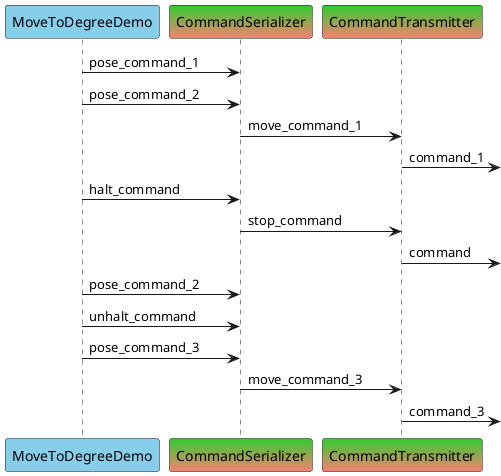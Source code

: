 @startuml

'No activation/deactivation boxes because components are concurent and are continuously running. Also when no call is made.

participant MoveToDegreeDemo #SkyBlue
participant CommandSerializer #LimeGreen-Salmon
participant CommandTransmitter #LimeGreen-Salmon

MoveToDegreeDemo -> CommandSerializer:pose_command_1
MoveToDegreeDemo -> CommandSerializer:pose_command_2
CommandSerializer -> CommandTransmitter:move_command_1
CommandTransmitter ->] :command_1
MoveToDegreeDemo -> CommandSerializer:halt_command
CommandSerializer -> CommandTransmitter:stop_command
CommandTransmitter ->] :command
MoveToDegreeDemo -> CommandSerializer:pose_command_2
MoveToDegreeDemo -> CommandSerializer:unhalt_command
MoveToDegreeDemo -> CommandSerializer:pose_command_3
CommandSerializer -> CommandTransmitter:move_command_3
CommandTransmitter ->] :command_3

@enduml
